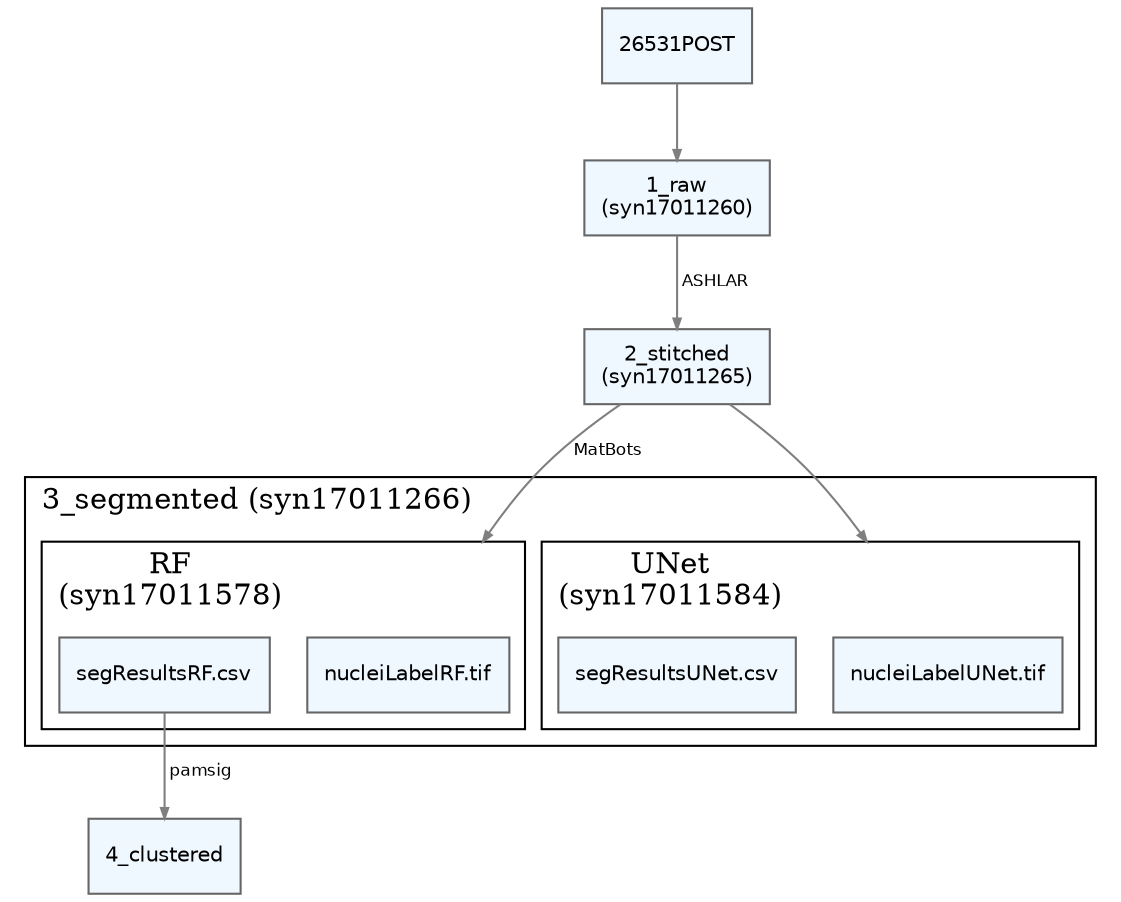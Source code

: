 digraph pipeline {
	compound = true

	node [fontname = "Helvetica", fontsize = 10, shape = "rectangle",
	      style = "filled", fillcolor = "aliceblue", color = "gray40"]

	edge [fontname = "Helvetica", fontsize = 8, color = "gray50", arrowsize = 0.5]

	A [label = "26531POST", URL = "https://www.cycif.org/osd-exhibit"]
	B [label = "1_raw\n(syn17011260)", URL = "https://www.synapse.org/#!Synapse:syn17011260"]
	C [label = "2_stitched\n(syn17011265)",
	   URL = "https://www.synapse.org/#!Synapse:syn17011265"]

	subgraph clusterA {
		label = "3_segmented (syn17011266)"
		labeljust = "l"
		URL="https://www.synapse.org/#!Synapse:syn17011266"
		subgraph clusterA1 {
			label = "RF\n(syn17011578)"
			URL="https://www.synapse.org/#!Synapse:syn17011578"
			D1 [label = "nucleiLabelRF.tif",
			    URL = "https://www.synapse.org/#!Synapse:syn17011578"]
			D2 [label = "segResultsRF.csv",
			    URL = "https://www.synapse.org/#!Synapse:syn17011578"]
		}
		subgraph clusterA2 {
			label = "UNet\n(syn17011584)"
			URL="https://www.synapse.org/#!Synapse:syn17011584"
			D3 [label = "nucleiLabelUNet.tif",
			    URL="https://www.synapse.org/#!Synapse:syn17011584"]
			D4 [label = "segResultsUNet.csv",
			    URL="https://www.synapse.org/#!Synapse:syn17011584"]
		}
	}

	E [label = "4_clustered", URL = "https://www.synapse.org/#!Synapse:syn17012622"]
	
	A -> B
	B -> C [label = " ASHLAR", URL = "https://github.com/sorgerlab/ashlar"]
	C -> D1 [label = " MatBots", URL = "https://hms-idac.github.io/MatBots/",
		 lhead = clusterA1]
	C -> D3 [lhead = clusterA2]
	D2 -> E [label = " pamsig", URL = "https://github.com/datarail/pamsig"]
}
